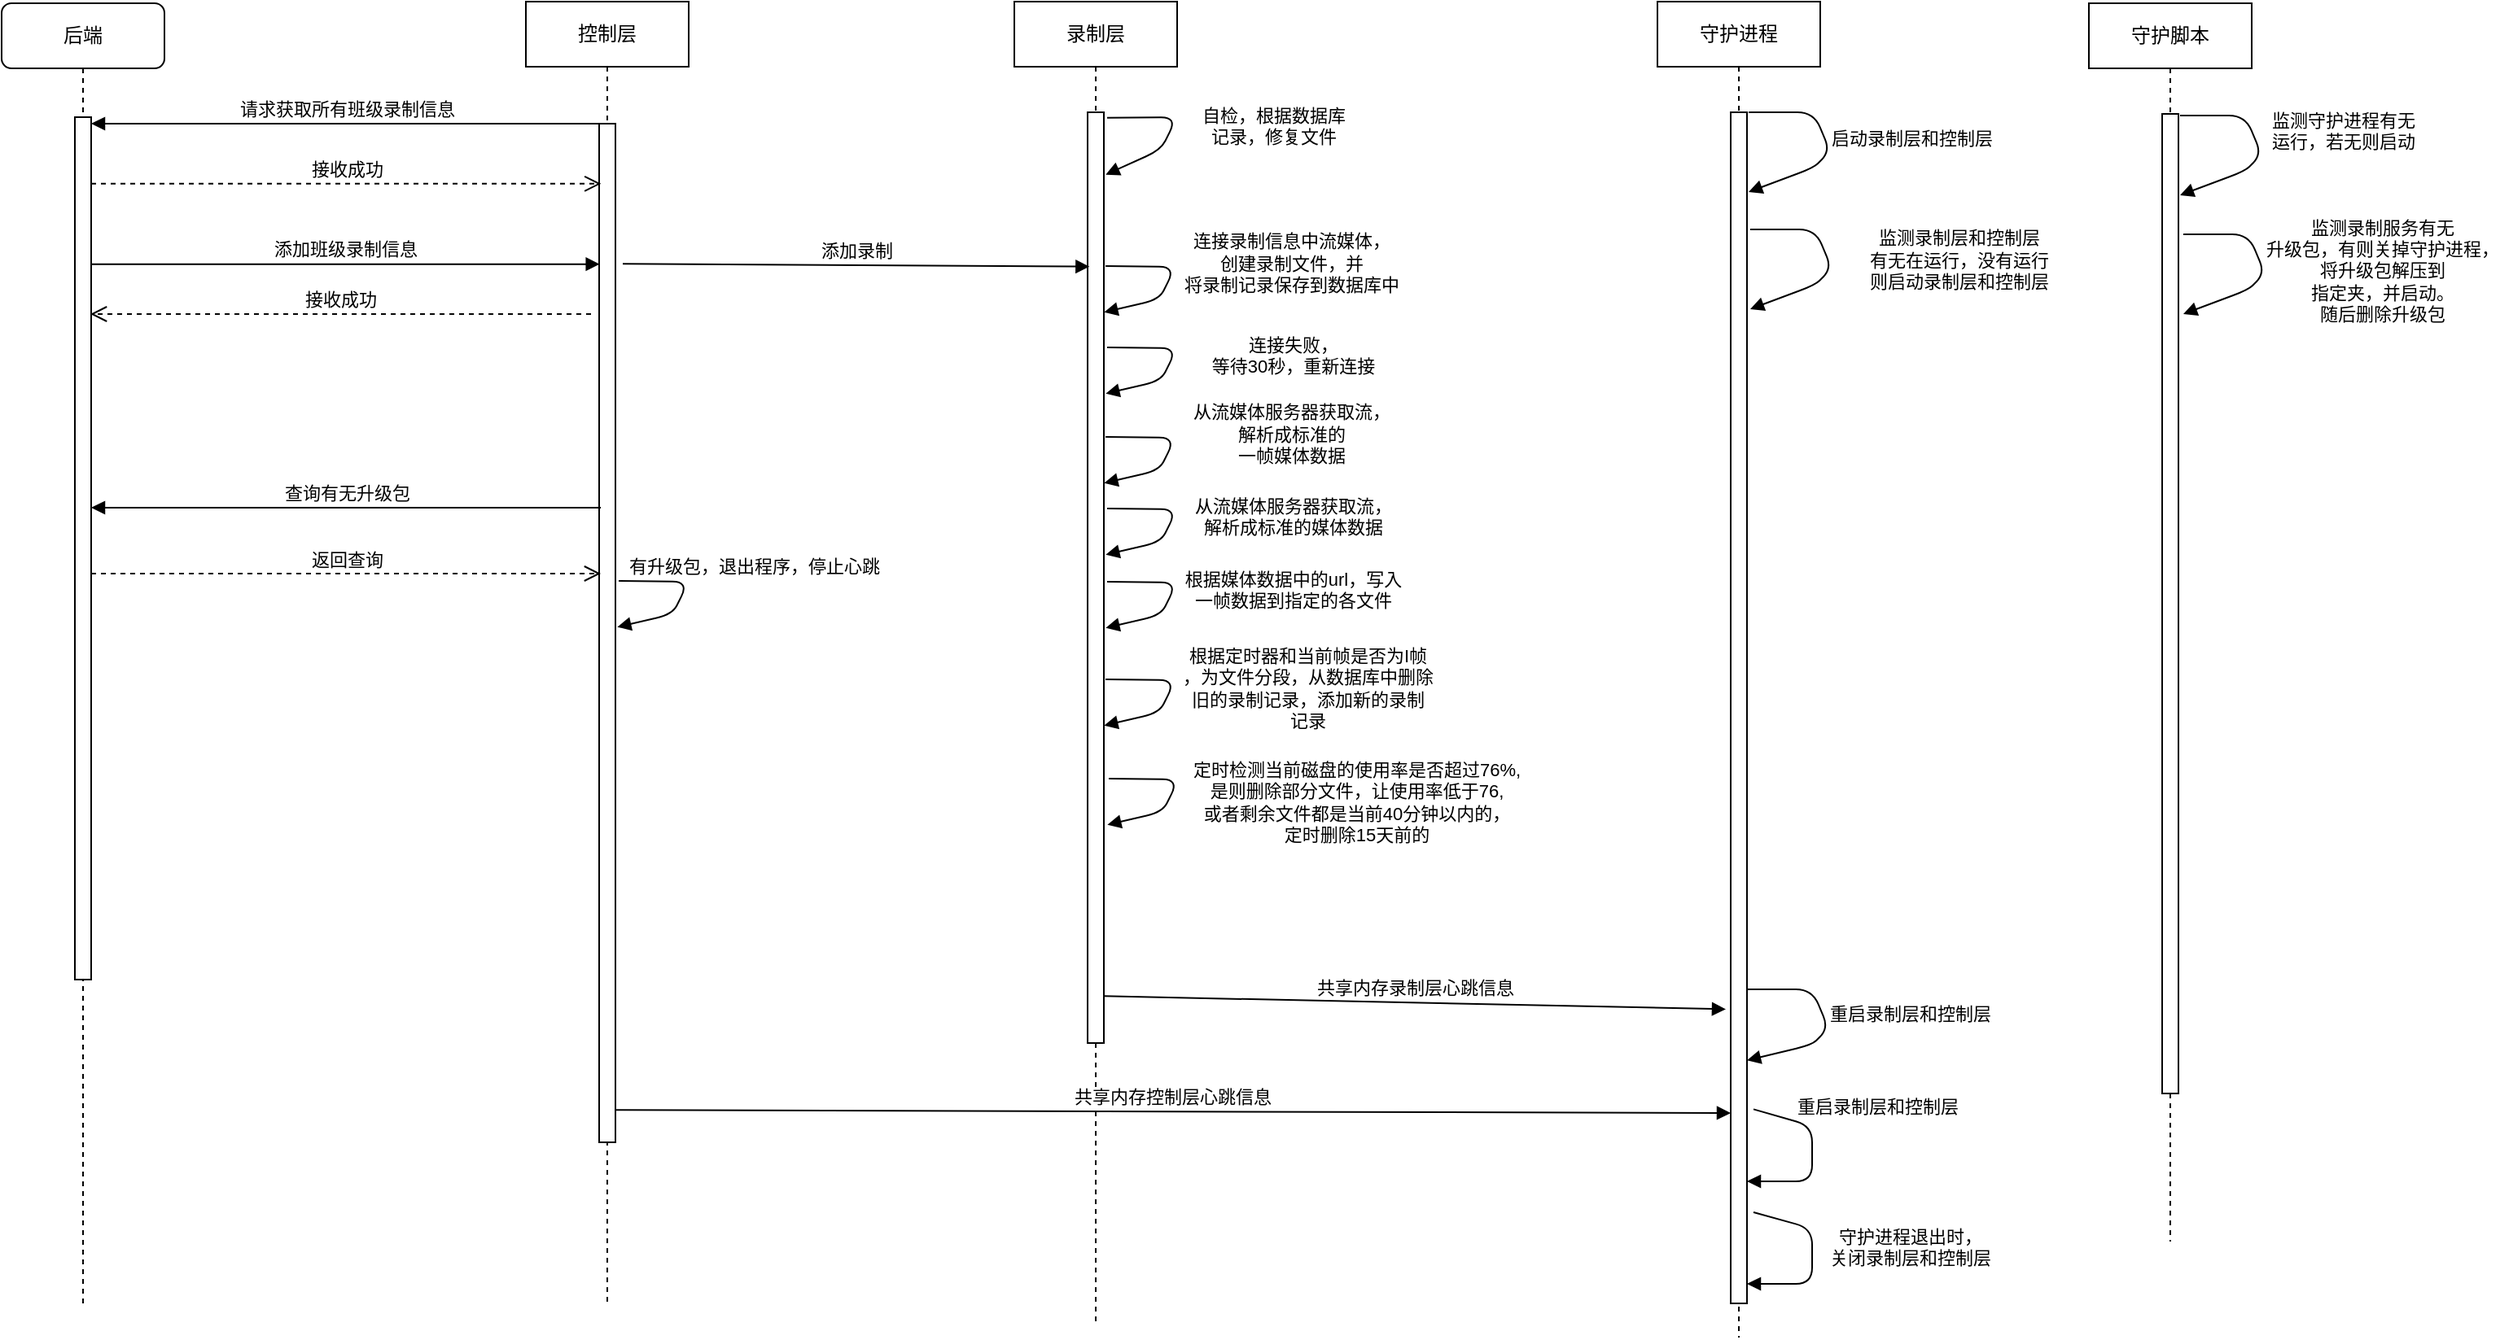 <mxfile version="10.6.9" type="github"><diagram name="Page-1" id="13e1069c-82ec-6db2-03f1-153e76fe0fe0"><mxGraphModel dx="1634" dy="1621" grid="1" gridSize="10" guides="1" tooltips="1" connect="1" arrows="1" fold="1" page="1" pageScale="1" pageWidth="1100" pageHeight="850" background="#ffffff" math="0" shadow="0"><root><mxCell id="0"/><mxCell id="1" parent="0"/><mxCell id="h8kPWCYJIbzorXWL2RTq-9" value="控制层" style="shape=umlLifeline;perimeter=lifelinePerimeter;whiteSpace=wrap;html=1;container=1;collapsible=0;recursiveResize=0;outlineConnect=0;" vertex="1" parent="1"><mxGeometry x="350" y="-1" width="100" height="801" as="geometry"/></mxCell><mxCell id="fdlwWo933wUxKs2T_xpk-1" value="后端" style="shape=umlLifeline;perimeter=lifelinePerimeter;whiteSpace=wrap;html=1;container=1;collapsible=0;recursiveResize=0;outlineConnect=0;rounded=1;shadow=0;comic=0;labelBackgroundColor=none;strokeColor=#000000;strokeWidth=1;fillColor=#FFFFFF;fontFamily=Verdana;fontSize=12;fontColor=#000000;align=center;size=40;" parent="1" vertex="1"><mxGeometry x="28" width="100" height="800" as="geometry"/></mxCell><mxCell id="fdlwWo933wUxKs2T_xpk-2" value="" style="html=1;points=[];perimeter=orthogonalPerimeter;rounded=0;shadow=0;comic=0;labelBackgroundColor=none;strokeColor=#000000;strokeWidth=1;fillColor=#FFFFFF;fontFamily=Verdana;fontSize=12;fontColor=#000000;align=center;" parent="fdlwWo933wUxKs2T_xpk-1" vertex="1"><mxGeometry x="45" y="70" width="10" height="530" as="geometry"/></mxCell><mxCell id="h8kPWCYJIbzorXWL2RTq-8" value="" style="html=1;points=[];perimeter=orthogonalPerimeter;rounded=0;shadow=0;comic=0;labelBackgroundColor=none;strokeColor=#000000;strokeWidth=1;fillColor=#FFFFFF;fontFamily=Verdana;fontSize=12;fontColor=#000000;align=center;" vertex="1" parent="1"><mxGeometry x="395" y="74" width="10" height="626" as="geometry"/></mxCell><mxCell id="h8kPWCYJIbzorXWL2RTq-11" value="录制层" style="shape=umlLifeline;perimeter=lifelinePerimeter;whiteSpace=wrap;html=1;container=1;collapsible=0;recursiveResize=0;outlineConnect=0;" vertex="1" parent="1"><mxGeometry x="650" y="-1" width="100" height="811" as="geometry"/></mxCell><mxCell id="h8kPWCYJIbzorXWL2RTq-12" value="" style="html=1;points=[];perimeter=orthogonalPerimeter;rounded=0;shadow=0;comic=0;labelBackgroundColor=none;strokeColor=#000000;strokeWidth=1;fillColor=#FFFFFF;fontFamily=Verdana;fontSize=12;fontColor=#000000;align=center;" vertex="1" parent="h8kPWCYJIbzorXWL2RTq-11"><mxGeometry x="45" y="68" width="10" height="572" as="geometry"/></mxCell><mxCell id="h8kPWCYJIbzorXWL2RTq-16" value="&lt;div&gt;自检，根据数据库&lt;/div&gt;&lt;div&gt;记录，修复文件&lt;/div&gt;" style="html=1;verticalAlign=bottom;endArrow=block;entryX=1.117;entryY=0.067;entryDx=0;entryDy=0;entryPerimeter=0;exitX=1.2;exitY=0.006;exitDx=0;exitDy=0;exitPerimeter=0;" edge="1" parent="h8kPWCYJIbzorXWL2RTq-11" source="h8kPWCYJIbzorXWL2RTq-12" target="h8kPWCYJIbzorXWL2RTq-12"><mxGeometry x="-0.141" y="-63" width="80" relative="1" as="geometry"><mxPoint x="60" y="101" as="sourcePoint"/><mxPoint x="55" y="71" as="targetPoint"/><Array as="points"><mxPoint x="100" y="71"/><mxPoint x="90" y="91"/></Array><mxPoint x="116" y="48" as="offset"/></mxGeometry></mxCell><mxCell id="h8kPWCYJIbzorXWL2RTq-17" value="添加班级录制信息" style="html=1;verticalAlign=bottom;endArrow=block;entryX=0.033;entryY=0.078;entryDx=0;entryDy=0;entryPerimeter=0;" edge="1" parent="1"><mxGeometry width="80" relative="1" as="geometry"><mxPoint x="82.5" y="160.333" as="sourcePoint"/><mxPoint x="395.333" y="160.333" as="targetPoint"/></mxGeometry></mxCell><mxCell id="h8kPWCYJIbzorXWL2RTq-18" value="请求获取所有班级录制信息" style="html=1;verticalAlign=bottom;endArrow=block;exitX=0.117;exitY=0;exitDx=0;exitDy=0;exitPerimeter=0;" edge="1" parent="1" source="h8kPWCYJIbzorXWL2RTq-8" target="fdlwWo933wUxKs2T_xpk-2"><mxGeometry width="80" relative="1" as="geometry"><mxPoint x="240" y="70" as="sourcePoint"/><mxPoint x="320" y="70" as="targetPoint"/></mxGeometry></mxCell><mxCell id="h8kPWCYJIbzorXWL2RTq-19" value="接收成功" style="html=1;verticalAlign=bottom;endArrow=open;dashed=1;endSize=8;entryX=0.117;entryY=0.059;entryDx=0;entryDy=0;entryPerimeter=0;" edge="1" parent="1" source="fdlwWo933wUxKs2T_xpk-2" target="h8kPWCYJIbzorXWL2RTq-8"><mxGeometry x="0.004" relative="1" as="geometry"><mxPoint x="240" y="100" as="sourcePoint"/><mxPoint x="160" y="100" as="targetPoint"/><mxPoint as="offset"/></mxGeometry></mxCell><mxCell id="h8kPWCYJIbzorXWL2RTq-20" value="添加录制" style="html=1;verticalAlign=bottom;endArrow=block;exitX=1.45;exitY=0.123;exitDx=0;exitDy=0;exitPerimeter=0;entryX=0.117;entryY=0.141;entryDx=0;entryDy=0;entryPerimeter=0;" edge="1" parent="1"><mxGeometry width="80" relative="1" as="geometry"><mxPoint x="409.5" y="160.167" as="sourcePoint"/><mxPoint x="696.167" y="161.833" as="targetPoint"/></mxGeometry></mxCell><mxCell id="h8kPWCYJIbzorXWL2RTq-21" value="&lt;div&gt;连接录制信息中流媒体，&lt;/div&gt;&lt;div&gt;&lt;div&gt;创建录制文件，并&lt;/div&gt;将录制记录保存到数据库中&lt;/div&gt;" style="html=1;verticalAlign=bottom;endArrow=block;entryX=1.117;entryY=0.067;entryDx=0;entryDy=0;entryPerimeter=0;exitX=1.2;exitY=0.006;exitDx=0;exitDy=0;exitPerimeter=0;" edge="1" parent="1"><mxGeometry x="-0.141" y="-74" width="80" relative="1" as="geometry"><mxPoint x="706" y="161.5" as="sourcePoint"/><mxPoint x="705.167" y="189.833" as="targetPoint"/><Array as="points"><mxPoint x="749" y="162"/><mxPoint x="739" y="182"/></Array><mxPoint x="137" y="53" as="offset"/></mxGeometry></mxCell><mxCell id="h8kPWCYJIbzorXWL2RTq-22" value="&lt;div&gt;连接失败，&lt;/div&gt;&lt;div&gt;等待30秒，重新连接&lt;/div&gt;" style="html=1;verticalAlign=bottom;endArrow=block;entryX=1.117;entryY=0.067;entryDx=0;entryDy=0;entryPerimeter=0;exitX=1.2;exitY=0.006;exitDx=0;exitDy=0;exitPerimeter=0;" edge="1" parent="1"><mxGeometry x="-0.141" y="-74" width="80" relative="1" as="geometry"><mxPoint x="707" y="211.5" as="sourcePoint"/><mxPoint x="706.167" y="239.833" as="targetPoint"/><Array as="points"><mxPoint x="750" y="212"/><mxPoint x="740" y="232"/></Array><mxPoint x="137" y="53" as="offset"/></mxGeometry></mxCell><mxCell id="h8kPWCYJIbzorXWL2RTq-23" value="&lt;div&gt;从流媒体服务器获取流，&lt;/div&gt;&lt;div&gt;解析成标准的&lt;/div&gt;&lt;div&gt;一帧媒体数据&lt;/div&gt;" style="html=1;verticalAlign=bottom;endArrow=block;entryX=1.117;entryY=0.067;entryDx=0;entryDy=0;entryPerimeter=0;exitX=1.2;exitY=0.006;exitDx=0;exitDy=0;exitPerimeter=0;" edge="1" parent="1"><mxGeometry x="-0.141" y="-74" width="80" relative="1" as="geometry"><mxPoint x="706" y="266.5" as="sourcePoint"/><mxPoint x="705.167" y="294.833" as="targetPoint"/><Array as="points"><mxPoint x="749" y="267"/><mxPoint x="739" y="287"/></Array><mxPoint x="137" y="53" as="offset"/></mxGeometry></mxCell><mxCell id="h8kPWCYJIbzorXWL2RTq-24" value="接收成功" style="html=1;verticalAlign=bottom;endArrow=open;dashed=1;endSize=8;" edge="1" parent="1"><mxGeometry x="0.004" relative="1" as="geometry"><mxPoint x="390" y="191" as="sourcePoint"/><mxPoint x="82.5" y="191" as="targetPoint"/><mxPoint as="offset"/></mxGeometry></mxCell><mxCell id="h8kPWCYJIbzorXWL2RTq-25" value="&lt;div&gt;从流媒体服务器获取流，&lt;/div&gt;&lt;div&gt;解析成标准的媒体数据&lt;/div&gt;" style="html=1;verticalAlign=bottom;endArrow=block;entryX=1.117;entryY=0.067;entryDx=0;entryDy=0;entryPerimeter=0;exitX=1.2;exitY=0.006;exitDx=0;exitDy=0;exitPerimeter=0;" edge="1" parent="1"><mxGeometry x="-0.141" y="-74" width="80" relative="1" as="geometry"><mxPoint x="707" y="310.5" as="sourcePoint"/><mxPoint x="706.167" y="338.833" as="targetPoint"/><Array as="points"><mxPoint x="750" y="311"/><mxPoint x="740" y="331"/></Array><mxPoint x="137" y="53" as="offset"/></mxGeometry></mxCell><mxCell id="h8kPWCYJIbzorXWL2RTq-26" value="&lt;div&gt;根据媒体数据中的url，写入&lt;/div&gt;&lt;div&gt;一帧数据到指定的各文件&lt;br&gt;&lt;/div&gt;" style="html=1;verticalAlign=bottom;endArrow=block;entryX=1.117;entryY=0.067;entryDx=0;entryDy=0;entryPerimeter=0;exitX=1.2;exitY=0.006;exitDx=0;exitDy=0;exitPerimeter=0;" edge="1" parent="1"><mxGeometry x="-0.141" y="-74" width="80" relative="1" as="geometry"><mxPoint x="707" y="355.5" as="sourcePoint"/><mxPoint x="706.167" y="383.833" as="targetPoint"/><Array as="points"><mxPoint x="750" y="356"/><mxPoint x="740" y="376"/></Array><mxPoint x="137" y="53" as="offset"/></mxGeometry></mxCell><mxCell id="h8kPWCYJIbzorXWL2RTq-27" value="&lt;div&gt;根据定时器和当前帧是否为I帧&lt;/div&gt;&lt;div&gt;，为文件分段，从数据库中删除&lt;/div&gt;&lt;div&gt;旧的录制记录，添加新的录制&lt;/div&gt;&lt;div&gt;记录&lt;br&gt;&lt;/div&gt;" style="html=1;verticalAlign=bottom;endArrow=block;entryX=1.117;entryY=0.067;entryDx=0;entryDy=0;entryPerimeter=0;exitX=1.2;exitY=0.006;exitDx=0;exitDy=0;exitPerimeter=0;" edge="1" parent="1"><mxGeometry x="-0.141" y="-88" width="80" relative="1" as="geometry"><mxPoint x="706" y="415.5" as="sourcePoint"/><mxPoint x="705.167" y="443.833" as="targetPoint"/><Array as="points"><mxPoint x="749" y="416"/><mxPoint x="739" y="436"/></Array><mxPoint x="160" y="73" as="offset"/></mxGeometry></mxCell><mxCell id="h8kPWCYJIbzorXWL2RTq-28" value="&lt;div&gt;定时检测当前磁盘的使用率是否超过76%,&lt;/div&gt;&lt;div&gt;是则删除部分文件，让使用率低于76,&lt;/div&gt;&lt;div&gt;或者剩余文件都是当前40分钟以内的，&lt;/div&gt;&lt;div&gt;定时删除15天前的&lt;br&gt;&lt;/div&gt;" style="html=1;verticalAlign=bottom;endArrow=block;entryX=1.117;entryY=0.067;entryDx=0;entryDy=0;entryPerimeter=0;exitX=1.2;exitY=0.006;exitDx=0;exitDy=0;exitPerimeter=0;" edge="1" parent="1"><mxGeometry x="-0.141" y="-117" width="80" relative="1" as="geometry"><mxPoint x="708" y="476.5" as="sourcePoint"/><mxPoint x="707.167" y="504.833" as="targetPoint"/><Array as="points"><mxPoint x="751" y="477"/><mxPoint x="741" y="497"/></Array><mxPoint x="214" y="95" as="offset"/></mxGeometry></mxCell><mxCell id="h8kPWCYJIbzorXWL2RTq-30" value="守护进程" style="shape=umlLifeline;perimeter=lifelinePerimeter;whiteSpace=wrap;html=1;container=1;collapsible=0;recursiveResize=0;outlineConnect=0;" vertex="1" parent="1"><mxGeometry x="1045" y="-1" width="100" height="821" as="geometry"/></mxCell><mxCell id="h8kPWCYJIbzorXWL2RTq-31" value="" style="html=1;points=[];perimeter=orthogonalPerimeter;rounded=0;shadow=0;comic=0;labelBackgroundColor=none;strokeColor=#000000;strokeWidth=1;fillColor=#FFFFFF;fontFamily=Verdana;fontSize=12;fontColor=#000000;align=center;" vertex="1" parent="h8kPWCYJIbzorXWL2RTq-30"><mxGeometry x="45" y="68" width="10" height="732" as="geometry"/></mxCell><mxCell id="h8kPWCYJIbzorXWL2RTq-39" value="重启录制层和控制层" style="html=1;verticalAlign=bottom;endArrow=block;entryX=1;entryY=0.796;entryDx=0;entryDy=0;entryPerimeter=0;" edge="1" parent="h8kPWCYJIbzorXWL2RTq-30" source="h8kPWCYJIbzorXWL2RTq-31" target="h8kPWCYJIbzorXWL2RTq-31"><mxGeometry x="0.089" y="50" width="80" relative="1" as="geometry"><mxPoint x="-64" y="181" as="sourcePoint"/><mxPoint x="56" y="671" as="targetPoint"/><Array as="points"><mxPoint x="95" y="607"/><mxPoint x="105" y="631"/><mxPoint x="95" y="641"/></Array><mxPoint x="15" y="-35" as="offset"/></mxGeometry></mxCell><mxCell id="h8kPWCYJIbzorXWL2RTq-40" value="重启录制层和控制层" style="html=1;verticalAlign=bottom;endArrow=block;exitX=1.4;exitY=0.837;exitDx=0;exitDy=0;exitPerimeter=0;" edge="1" parent="h8kPWCYJIbzorXWL2RTq-30" source="h8kPWCYJIbzorXWL2RTq-31" target="h8kPWCYJIbzorXWL2RTq-31"><mxGeometry x="-0.243" y="41" width="80" relative="1" as="geometry"><mxPoint x="100" y="701" as="sourcePoint"/><mxPoint x="105" y="750" as="targetPoint"/><Array as="points"><mxPoint x="95" y="691"/><mxPoint x="95" y="725"/></Array><mxPoint x="-1" y="-8" as="offset"/></mxGeometry></mxCell><mxCell id="h8kPWCYJIbzorXWL2RTq-33" value="守护脚本" style="shape=umlLifeline;perimeter=lifelinePerimeter;whiteSpace=wrap;html=1;container=1;collapsible=0;recursiveResize=0;outlineConnect=0;" vertex="1" parent="1"><mxGeometry x="1310" width="100" height="761" as="geometry"/></mxCell><mxCell id="h8kPWCYJIbzorXWL2RTq-34" value="" style="html=1;points=[];perimeter=orthogonalPerimeter;rounded=0;shadow=0;comic=0;labelBackgroundColor=none;strokeColor=#000000;strokeWidth=1;fillColor=#FFFFFF;fontFamily=Verdana;fontSize=12;fontColor=#000000;align=center;" vertex="1" parent="h8kPWCYJIbzorXWL2RTq-33"><mxGeometry x="45" y="68" width="10" height="602" as="geometry"/></mxCell><mxCell id="h8kPWCYJIbzorXWL2RTq-35" value="共享内存录制层心跳信息" style="html=1;verticalAlign=bottom;endArrow=block;exitX=1.45;exitY=0.123;exitDx=0;exitDy=0;exitPerimeter=0;entryX=-0.3;entryY=0.753;entryDx=0;entryDy=0;entryPerimeter=0;" edge="1" parent="1" target="h8kPWCYJIbzorXWL2RTq-31"><mxGeometry width="80" relative="1" as="geometry"><mxPoint x="705" y="610.167" as="sourcePoint"/><mxPoint x="1087" y="600" as="targetPoint"/></mxGeometry></mxCell><mxCell id="h8kPWCYJIbzorXWL2RTq-36" value="共享内存控制层心跳信息" style="html=1;verticalAlign=bottom;endArrow=block;exitX=1.45;exitY=0.123;exitDx=0;exitDy=0;exitPerimeter=0;" edge="1" parent="1"><mxGeometry width="80" relative="1" as="geometry"><mxPoint x="405" y="680.167" as="sourcePoint"/><mxPoint x="1090" y="682" as="targetPoint"/></mxGeometry></mxCell><mxCell id="h8kPWCYJIbzorXWL2RTq-41" value="启动录制层和控制层" style="html=1;verticalAlign=bottom;endArrow=block;entryX=1;entryY=0.862;entryDx=0;entryDy=0;entryPerimeter=0;" edge="1" parent="1"><mxGeometry x="0.089" y="50" width="80" relative="1" as="geometry"><mxPoint x="1101" y="67" as="sourcePoint"/><mxPoint x="1101" y="116" as="targetPoint"/><Array as="points"><mxPoint x="1141" y="67"/><mxPoint x="1151" y="91"/><mxPoint x="1141" y="101"/></Array><mxPoint x="15" y="-35" as="offset"/></mxGeometry></mxCell><mxCell id="h8kPWCYJIbzorXWL2RTq-42" value="&lt;div&gt;监测录制层和控制层&lt;/div&gt;&lt;div&gt;有无在运行，没有运行&lt;/div&gt;&lt;div&gt;则启动录制层和控制层&lt;br&gt;&lt;/div&gt;" style="html=1;verticalAlign=bottom;endArrow=block;entryX=1;entryY=0.862;entryDx=0;entryDy=0;entryPerimeter=0;" edge="1" parent="1"><mxGeometry x="0.074" y="80" width="80" relative="1" as="geometry"><mxPoint x="1102" y="139" as="sourcePoint"/><mxPoint x="1102" y="188" as="targetPoint"/><Array as="points"><mxPoint x="1142" y="139"/><mxPoint x="1152" y="163"/><mxPoint x="1142" y="173"/></Array><mxPoint x="21" y="-40" as="offset"/></mxGeometry></mxCell><mxCell id="h8kPWCYJIbzorXWL2RTq-43" value="&lt;div&gt;监测守护进程有无&lt;/div&gt;&lt;div&gt;运行，若无则启动&lt;/div&gt;" style="html=1;verticalAlign=bottom;endArrow=block;entryX=1;entryY=0.862;entryDx=0;entryDy=0;entryPerimeter=0;" edge="1" parent="1"><mxGeometry x="0.089" y="50" width="80" relative="1" as="geometry"><mxPoint x="1366" y="69" as="sourcePoint"/><mxPoint x="1366" y="118" as="targetPoint"/><Array as="points"><mxPoint x="1406" y="69"/><mxPoint x="1416" y="93"/><mxPoint x="1406" y="103"/></Array><mxPoint x="15" y="-35" as="offset"/></mxGeometry></mxCell><mxCell id="h8kPWCYJIbzorXWL2RTq-44" value="&lt;div&gt;监测录制服务有无&lt;/div&gt;&lt;div&gt;升级包，有则关掉守护进程，&lt;/div&gt;&lt;div&gt;将升级包解压到&lt;/div&gt;&lt;div&gt;指定夹，并启动。&lt;/div&gt;&lt;div&gt;随后删除升级包&lt;br&gt;&lt;/div&gt;" style="html=1;verticalAlign=bottom;endArrow=block;entryX=1;entryY=0.862;entryDx=0;entryDy=0;entryPerimeter=0;" edge="1" parent="1"><mxGeometry x="0.074" y="80" width="80" relative="1" as="geometry"><mxPoint x="1368" y="142" as="sourcePoint"/><mxPoint x="1368" y="191" as="targetPoint"/><Array as="points"><mxPoint x="1408" y="142"/><mxPoint x="1418" y="166"/><mxPoint x="1408" y="176"/></Array><mxPoint x="15" y="-23" as="offset"/></mxGeometry></mxCell><mxCell id="h8kPWCYJIbzorXWL2RTq-48" value="查询有无升级包" style="html=1;verticalAlign=bottom;endArrow=block;exitX=0.117;exitY=0;exitDx=0;exitDy=0;exitPerimeter=0;" edge="1" parent="1"><mxGeometry width="80" relative="1" as="geometry"><mxPoint x="396" y="310" as="sourcePoint"/><mxPoint x="83" y="310" as="targetPoint"/></mxGeometry></mxCell><mxCell id="h8kPWCYJIbzorXWL2RTq-49" value="返回查询" style="html=1;verticalAlign=bottom;endArrow=open;dashed=1;endSize=8;entryX=0.117;entryY=0.059;entryDx=0;entryDy=0;entryPerimeter=0;" edge="1" parent="1"><mxGeometry x="0.004" relative="1" as="geometry"><mxPoint x="83" y="350.5" as="sourcePoint"/><mxPoint x="396" y="350.5" as="targetPoint"/><mxPoint as="offset"/></mxGeometry></mxCell><mxCell id="h8kPWCYJIbzorXWL2RTq-50" value="有升级包，退出程序，停止心跳" style="html=1;verticalAlign=bottom;endArrow=block;entryX=1.117;entryY=0.067;entryDx=0;entryDy=0;entryPerimeter=0;exitX=1.2;exitY=0.006;exitDx=0;exitDy=0;exitPerimeter=0;" edge="1" parent="1"><mxGeometry x="-0.141" y="40" width="80" relative="1" as="geometry"><mxPoint x="407" y="355" as="sourcePoint"/><mxPoint x="406.167" y="383.333" as="targetPoint"/><Array as="points"><mxPoint x="450" y="355.5"/><mxPoint x="440" y="375.5"/></Array><mxPoint x="4" y="-18" as="offset"/></mxGeometry></mxCell><mxCell id="h8kPWCYJIbzorXWL2RTq-51" value="&lt;div&gt;守护进程退出时，&lt;/div&gt;&lt;div&gt;关闭录制层和控制层&lt;br&gt;&lt;/div&gt;" style="html=1;verticalAlign=bottom;endArrow=block;exitX=1.4;exitY=0.837;exitDx=0;exitDy=0;exitPerimeter=0;" edge="1" parent="1"><mxGeometry x="0.282" y="-60" width="80" relative="1" as="geometry"><mxPoint x="1104" y="743" as="sourcePoint"/><mxPoint x="1100" y="787" as="targetPoint"/><Array as="points"><mxPoint x="1140" y="753"/><mxPoint x="1140" y="787"/></Array><mxPoint x="60" y="53" as="offset"/></mxGeometry></mxCell></root></mxGraphModel></diagram></mxfile>